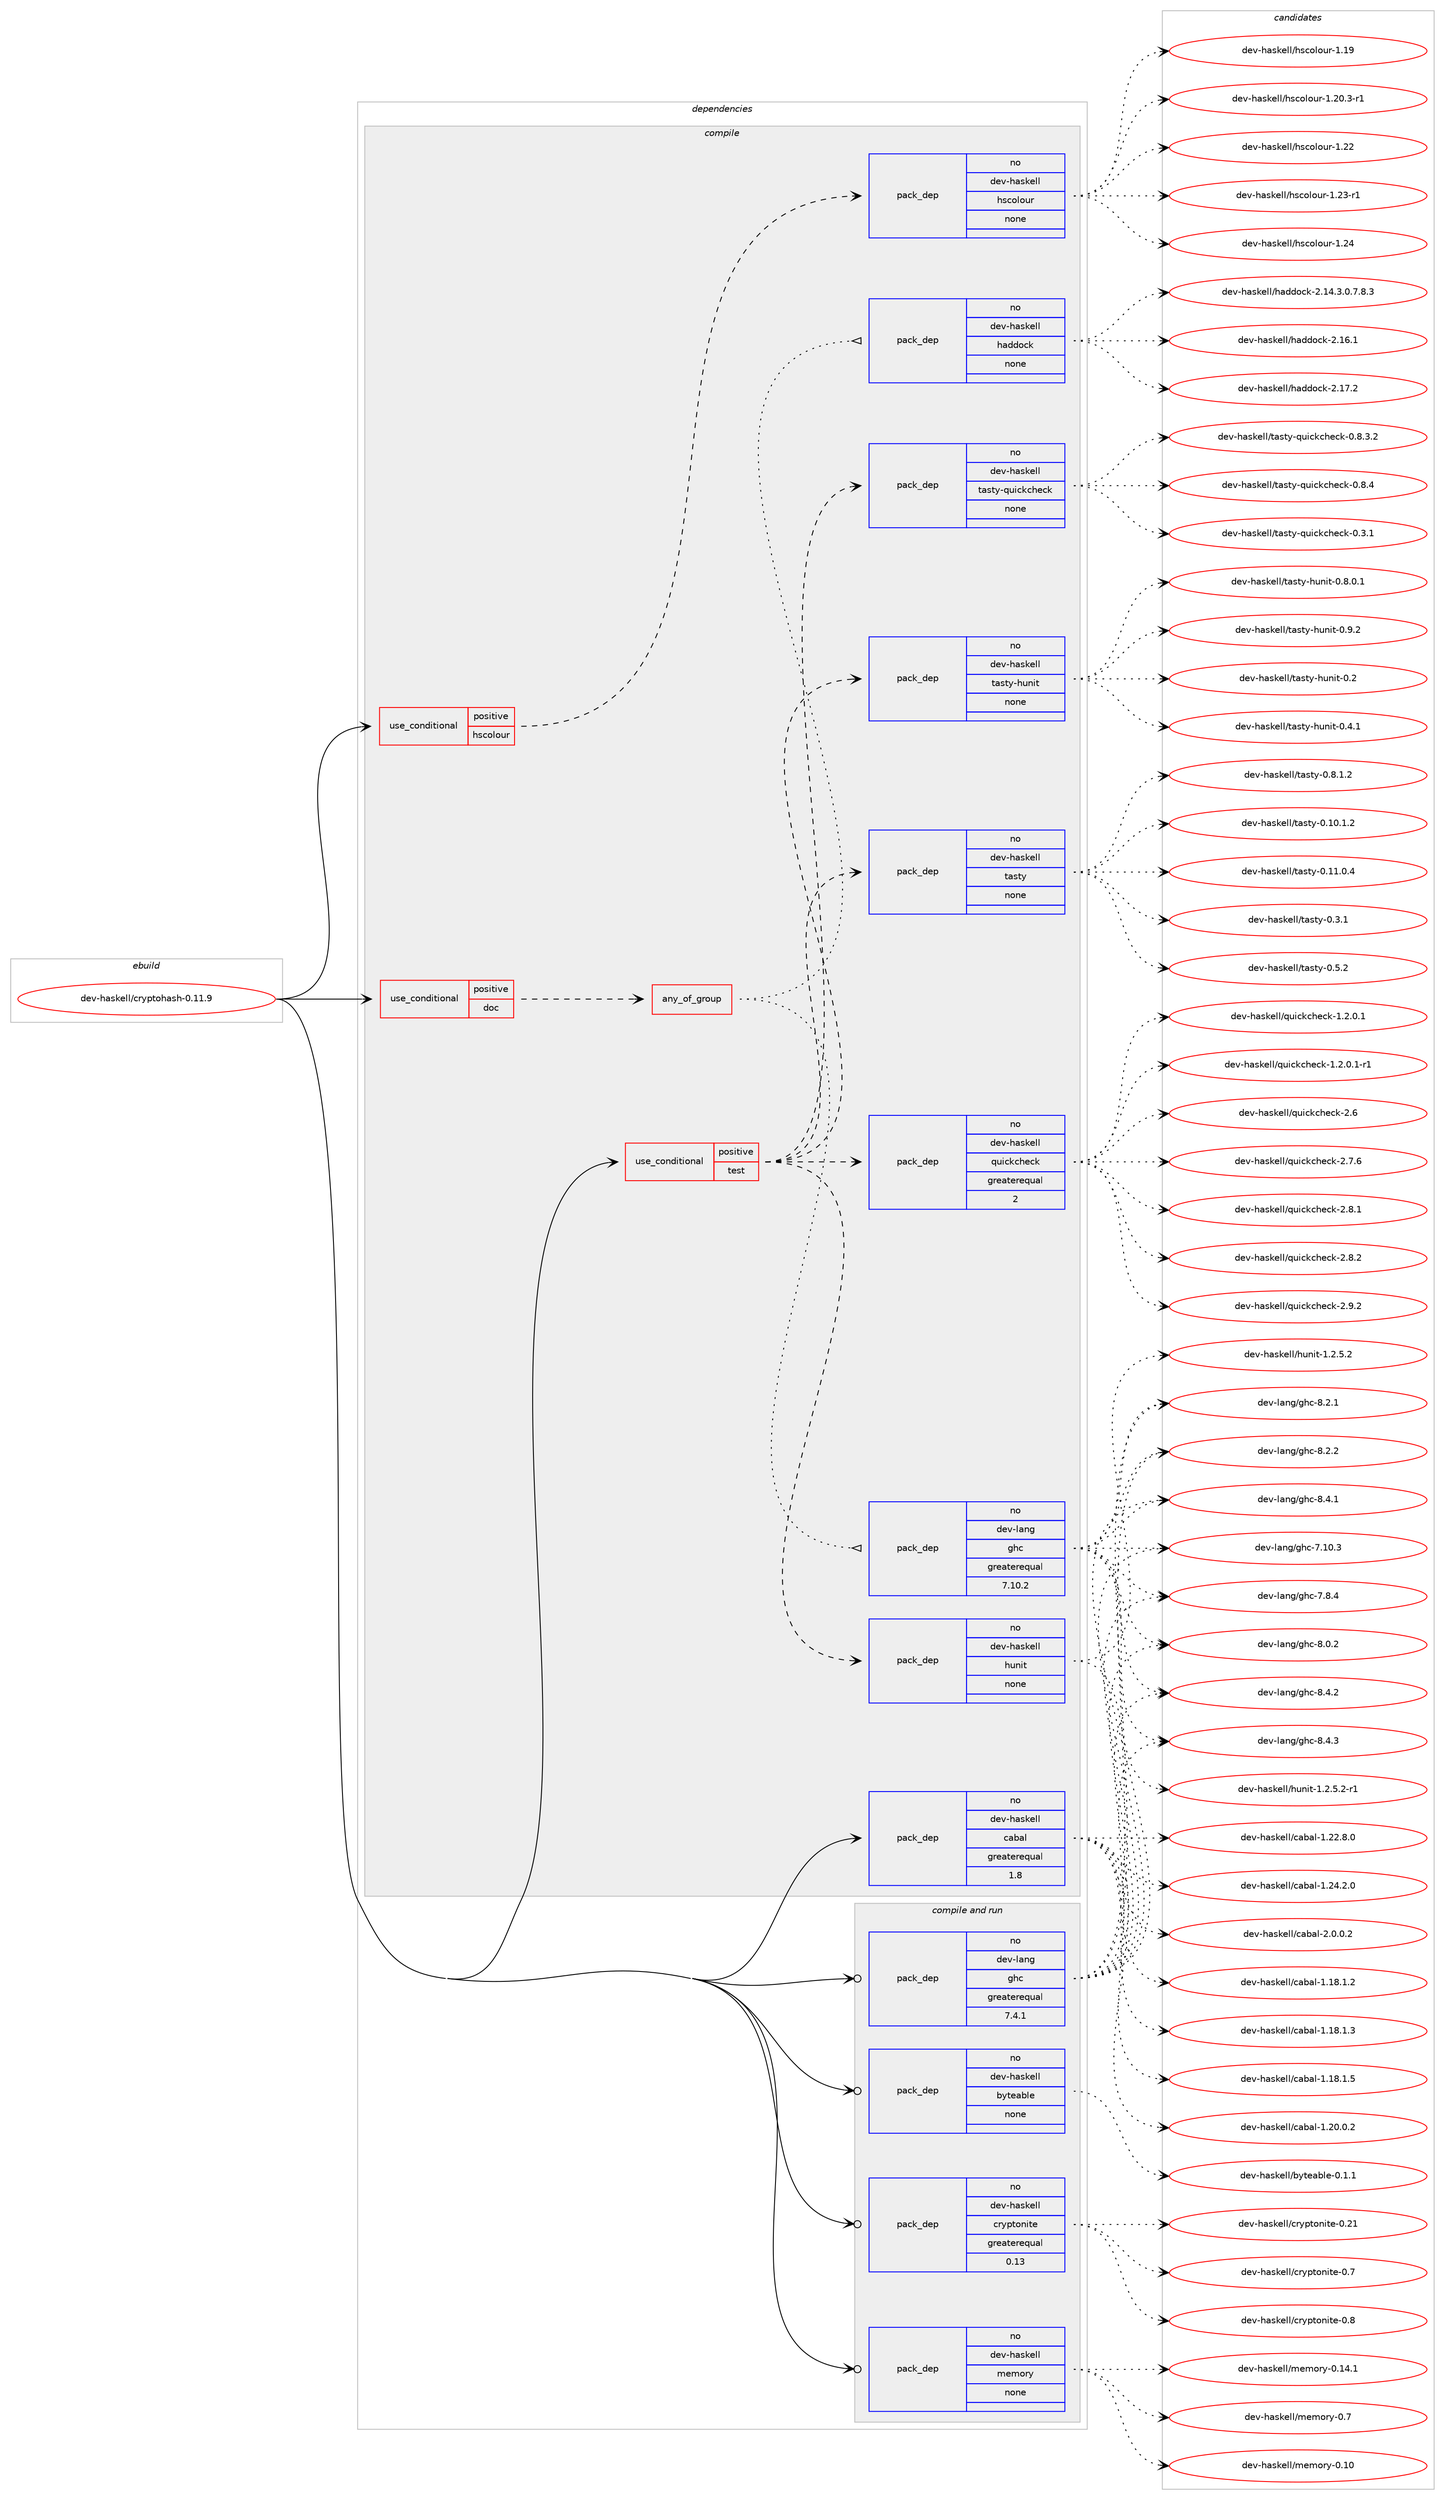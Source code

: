 digraph prolog {

# *************
# Graph options
# *************

newrank=true;
concentrate=true;
compound=true;
graph [rankdir=LR,fontname=Helvetica,fontsize=10,ranksep=1.5];#, ranksep=2.5, nodesep=0.2];
edge  [arrowhead=vee];
node  [fontname=Helvetica,fontsize=10];

# **********
# The ebuild
# **********

subgraph cluster_leftcol {
color=gray;
rank=same;
label=<<i>ebuild</i>>;
id [label="dev-haskell/cryptohash-0.11.9", color=red, width=4, href="../dev-haskell/cryptohash-0.11.9.svg"];
}

# ****************
# The dependencies
# ****************

subgraph cluster_midcol {
color=gray;
label=<<i>dependencies</i>>;
subgraph cluster_compile {
fillcolor="#eeeeee";
style=filled;
label=<<i>compile</i>>;
subgraph cond359232 {
dependency1330387 [label=<<TABLE BORDER="0" CELLBORDER="1" CELLSPACING="0" CELLPADDING="4"><TR><TD ROWSPAN="3" CELLPADDING="10">use_conditional</TD></TR><TR><TD>positive</TD></TR><TR><TD>doc</TD></TR></TABLE>>, shape=none, color=red];
subgraph any20752 {
dependency1330388 [label=<<TABLE BORDER="0" CELLBORDER="1" CELLSPACING="0" CELLPADDING="4"><TR><TD CELLPADDING="10">any_of_group</TD></TR></TABLE>>, shape=none, color=red];subgraph pack949851 {
dependency1330389 [label=<<TABLE BORDER="0" CELLBORDER="1" CELLSPACING="0" CELLPADDING="4" WIDTH="220"><TR><TD ROWSPAN="6" CELLPADDING="30">pack_dep</TD></TR><TR><TD WIDTH="110">no</TD></TR><TR><TD>dev-haskell</TD></TR><TR><TD>haddock</TD></TR><TR><TD>none</TD></TR><TR><TD></TD></TR></TABLE>>, shape=none, color=blue];
}
dependency1330388:e -> dependency1330389:w [weight=20,style="dotted",arrowhead="oinv"];
subgraph pack949852 {
dependency1330390 [label=<<TABLE BORDER="0" CELLBORDER="1" CELLSPACING="0" CELLPADDING="4" WIDTH="220"><TR><TD ROWSPAN="6" CELLPADDING="30">pack_dep</TD></TR><TR><TD WIDTH="110">no</TD></TR><TR><TD>dev-lang</TD></TR><TR><TD>ghc</TD></TR><TR><TD>greaterequal</TD></TR><TR><TD>7.10.2</TD></TR></TABLE>>, shape=none, color=blue];
}
dependency1330388:e -> dependency1330390:w [weight=20,style="dotted",arrowhead="oinv"];
}
dependency1330387:e -> dependency1330388:w [weight=20,style="dashed",arrowhead="vee"];
}
id:e -> dependency1330387:w [weight=20,style="solid",arrowhead="vee"];
subgraph cond359233 {
dependency1330391 [label=<<TABLE BORDER="0" CELLBORDER="1" CELLSPACING="0" CELLPADDING="4"><TR><TD ROWSPAN="3" CELLPADDING="10">use_conditional</TD></TR><TR><TD>positive</TD></TR><TR><TD>hscolour</TD></TR></TABLE>>, shape=none, color=red];
subgraph pack949853 {
dependency1330392 [label=<<TABLE BORDER="0" CELLBORDER="1" CELLSPACING="0" CELLPADDING="4" WIDTH="220"><TR><TD ROWSPAN="6" CELLPADDING="30">pack_dep</TD></TR><TR><TD WIDTH="110">no</TD></TR><TR><TD>dev-haskell</TD></TR><TR><TD>hscolour</TD></TR><TR><TD>none</TD></TR><TR><TD></TD></TR></TABLE>>, shape=none, color=blue];
}
dependency1330391:e -> dependency1330392:w [weight=20,style="dashed",arrowhead="vee"];
}
id:e -> dependency1330391:w [weight=20,style="solid",arrowhead="vee"];
subgraph cond359234 {
dependency1330393 [label=<<TABLE BORDER="0" CELLBORDER="1" CELLSPACING="0" CELLPADDING="4"><TR><TD ROWSPAN="3" CELLPADDING="10">use_conditional</TD></TR><TR><TD>positive</TD></TR><TR><TD>test</TD></TR></TABLE>>, shape=none, color=red];
subgraph pack949854 {
dependency1330394 [label=<<TABLE BORDER="0" CELLBORDER="1" CELLSPACING="0" CELLPADDING="4" WIDTH="220"><TR><TD ROWSPAN="6" CELLPADDING="30">pack_dep</TD></TR><TR><TD WIDTH="110">no</TD></TR><TR><TD>dev-haskell</TD></TR><TR><TD>hunit</TD></TR><TR><TD>none</TD></TR><TR><TD></TD></TR></TABLE>>, shape=none, color=blue];
}
dependency1330393:e -> dependency1330394:w [weight=20,style="dashed",arrowhead="vee"];
subgraph pack949855 {
dependency1330395 [label=<<TABLE BORDER="0" CELLBORDER="1" CELLSPACING="0" CELLPADDING="4" WIDTH="220"><TR><TD ROWSPAN="6" CELLPADDING="30">pack_dep</TD></TR><TR><TD WIDTH="110">no</TD></TR><TR><TD>dev-haskell</TD></TR><TR><TD>quickcheck</TD></TR><TR><TD>greaterequal</TD></TR><TR><TD>2</TD></TR></TABLE>>, shape=none, color=blue];
}
dependency1330393:e -> dependency1330395:w [weight=20,style="dashed",arrowhead="vee"];
subgraph pack949856 {
dependency1330396 [label=<<TABLE BORDER="0" CELLBORDER="1" CELLSPACING="0" CELLPADDING="4" WIDTH="220"><TR><TD ROWSPAN="6" CELLPADDING="30">pack_dep</TD></TR><TR><TD WIDTH="110">no</TD></TR><TR><TD>dev-haskell</TD></TR><TR><TD>tasty</TD></TR><TR><TD>none</TD></TR><TR><TD></TD></TR></TABLE>>, shape=none, color=blue];
}
dependency1330393:e -> dependency1330396:w [weight=20,style="dashed",arrowhead="vee"];
subgraph pack949857 {
dependency1330397 [label=<<TABLE BORDER="0" CELLBORDER="1" CELLSPACING="0" CELLPADDING="4" WIDTH="220"><TR><TD ROWSPAN="6" CELLPADDING="30">pack_dep</TD></TR><TR><TD WIDTH="110">no</TD></TR><TR><TD>dev-haskell</TD></TR><TR><TD>tasty-hunit</TD></TR><TR><TD>none</TD></TR><TR><TD></TD></TR></TABLE>>, shape=none, color=blue];
}
dependency1330393:e -> dependency1330397:w [weight=20,style="dashed",arrowhead="vee"];
subgraph pack949858 {
dependency1330398 [label=<<TABLE BORDER="0" CELLBORDER="1" CELLSPACING="0" CELLPADDING="4" WIDTH="220"><TR><TD ROWSPAN="6" CELLPADDING="30">pack_dep</TD></TR><TR><TD WIDTH="110">no</TD></TR><TR><TD>dev-haskell</TD></TR><TR><TD>tasty-quickcheck</TD></TR><TR><TD>none</TD></TR><TR><TD></TD></TR></TABLE>>, shape=none, color=blue];
}
dependency1330393:e -> dependency1330398:w [weight=20,style="dashed",arrowhead="vee"];
}
id:e -> dependency1330393:w [weight=20,style="solid",arrowhead="vee"];
subgraph pack949859 {
dependency1330399 [label=<<TABLE BORDER="0" CELLBORDER="1" CELLSPACING="0" CELLPADDING="4" WIDTH="220"><TR><TD ROWSPAN="6" CELLPADDING="30">pack_dep</TD></TR><TR><TD WIDTH="110">no</TD></TR><TR><TD>dev-haskell</TD></TR><TR><TD>cabal</TD></TR><TR><TD>greaterequal</TD></TR><TR><TD>1.8</TD></TR></TABLE>>, shape=none, color=blue];
}
id:e -> dependency1330399:w [weight=20,style="solid",arrowhead="vee"];
}
subgraph cluster_compileandrun {
fillcolor="#eeeeee";
style=filled;
label=<<i>compile and run</i>>;
subgraph pack949860 {
dependency1330400 [label=<<TABLE BORDER="0" CELLBORDER="1" CELLSPACING="0" CELLPADDING="4" WIDTH="220"><TR><TD ROWSPAN="6" CELLPADDING="30">pack_dep</TD></TR><TR><TD WIDTH="110">no</TD></TR><TR><TD>dev-haskell</TD></TR><TR><TD>byteable</TD></TR><TR><TD>none</TD></TR><TR><TD></TD></TR></TABLE>>, shape=none, color=blue];
}
id:e -> dependency1330400:w [weight=20,style="solid",arrowhead="odotvee"];
subgraph pack949861 {
dependency1330401 [label=<<TABLE BORDER="0" CELLBORDER="1" CELLSPACING="0" CELLPADDING="4" WIDTH="220"><TR><TD ROWSPAN="6" CELLPADDING="30">pack_dep</TD></TR><TR><TD WIDTH="110">no</TD></TR><TR><TD>dev-haskell</TD></TR><TR><TD>cryptonite</TD></TR><TR><TD>greaterequal</TD></TR><TR><TD>0.13</TD></TR></TABLE>>, shape=none, color=blue];
}
id:e -> dependency1330401:w [weight=20,style="solid",arrowhead="odotvee"];
subgraph pack949862 {
dependency1330402 [label=<<TABLE BORDER="0" CELLBORDER="1" CELLSPACING="0" CELLPADDING="4" WIDTH="220"><TR><TD ROWSPAN="6" CELLPADDING="30">pack_dep</TD></TR><TR><TD WIDTH="110">no</TD></TR><TR><TD>dev-haskell</TD></TR><TR><TD>memory</TD></TR><TR><TD>none</TD></TR><TR><TD></TD></TR></TABLE>>, shape=none, color=blue];
}
id:e -> dependency1330402:w [weight=20,style="solid",arrowhead="odotvee"];
subgraph pack949863 {
dependency1330403 [label=<<TABLE BORDER="0" CELLBORDER="1" CELLSPACING="0" CELLPADDING="4" WIDTH="220"><TR><TD ROWSPAN="6" CELLPADDING="30">pack_dep</TD></TR><TR><TD WIDTH="110">no</TD></TR><TR><TD>dev-lang</TD></TR><TR><TD>ghc</TD></TR><TR><TD>greaterequal</TD></TR><TR><TD>7.4.1</TD></TR></TABLE>>, shape=none, color=blue];
}
id:e -> dependency1330403:w [weight=20,style="solid",arrowhead="odotvee"];
}
subgraph cluster_run {
fillcolor="#eeeeee";
style=filled;
label=<<i>run</i>>;
}
}

# **************
# The candidates
# **************

subgraph cluster_choices {
rank=same;
color=gray;
label=<<i>candidates</i>>;

subgraph choice949851 {
color=black;
nodesep=1;
choice1001011184510497115107101108108471049710010011199107455046495246514648465546564651 [label="dev-haskell/haddock-2.14.3.0.7.8.3", color=red, width=4,href="../dev-haskell/haddock-2.14.3.0.7.8.3.svg"];
choice100101118451049711510710110810847104971001001119910745504649544649 [label="dev-haskell/haddock-2.16.1", color=red, width=4,href="../dev-haskell/haddock-2.16.1.svg"];
choice100101118451049711510710110810847104971001001119910745504649554650 [label="dev-haskell/haddock-2.17.2", color=red, width=4,href="../dev-haskell/haddock-2.17.2.svg"];
dependency1330389:e -> choice1001011184510497115107101108108471049710010011199107455046495246514648465546564651:w [style=dotted,weight="100"];
dependency1330389:e -> choice100101118451049711510710110810847104971001001119910745504649544649:w [style=dotted,weight="100"];
dependency1330389:e -> choice100101118451049711510710110810847104971001001119910745504649554650:w [style=dotted,weight="100"];
}
subgraph choice949852 {
color=black;
nodesep=1;
choice1001011184510897110103471031049945554649484651 [label="dev-lang/ghc-7.10.3", color=red, width=4,href="../dev-lang/ghc-7.10.3.svg"];
choice10010111845108971101034710310499455546564652 [label="dev-lang/ghc-7.8.4", color=red, width=4,href="../dev-lang/ghc-7.8.4.svg"];
choice10010111845108971101034710310499455646484650 [label="dev-lang/ghc-8.0.2", color=red, width=4,href="../dev-lang/ghc-8.0.2.svg"];
choice10010111845108971101034710310499455646504649 [label="dev-lang/ghc-8.2.1", color=red, width=4,href="../dev-lang/ghc-8.2.1.svg"];
choice10010111845108971101034710310499455646504650 [label="dev-lang/ghc-8.2.2", color=red, width=4,href="../dev-lang/ghc-8.2.2.svg"];
choice10010111845108971101034710310499455646524649 [label="dev-lang/ghc-8.4.1", color=red, width=4,href="../dev-lang/ghc-8.4.1.svg"];
choice10010111845108971101034710310499455646524650 [label="dev-lang/ghc-8.4.2", color=red, width=4,href="../dev-lang/ghc-8.4.2.svg"];
choice10010111845108971101034710310499455646524651 [label="dev-lang/ghc-8.4.3", color=red, width=4,href="../dev-lang/ghc-8.4.3.svg"];
dependency1330390:e -> choice1001011184510897110103471031049945554649484651:w [style=dotted,weight="100"];
dependency1330390:e -> choice10010111845108971101034710310499455546564652:w [style=dotted,weight="100"];
dependency1330390:e -> choice10010111845108971101034710310499455646484650:w [style=dotted,weight="100"];
dependency1330390:e -> choice10010111845108971101034710310499455646504649:w [style=dotted,weight="100"];
dependency1330390:e -> choice10010111845108971101034710310499455646504650:w [style=dotted,weight="100"];
dependency1330390:e -> choice10010111845108971101034710310499455646524649:w [style=dotted,weight="100"];
dependency1330390:e -> choice10010111845108971101034710310499455646524650:w [style=dotted,weight="100"];
dependency1330390:e -> choice10010111845108971101034710310499455646524651:w [style=dotted,weight="100"];
}
subgraph choice949853 {
color=black;
nodesep=1;
choice100101118451049711510710110810847104115991111081111171144549464957 [label="dev-haskell/hscolour-1.19", color=red, width=4,href="../dev-haskell/hscolour-1.19.svg"];
choice10010111845104971151071011081084710411599111108111117114454946504846514511449 [label="dev-haskell/hscolour-1.20.3-r1", color=red, width=4,href="../dev-haskell/hscolour-1.20.3-r1.svg"];
choice100101118451049711510710110810847104115991111081111171144549465050 [label="dev-haskell/hscolour-1.22", color=red, width=4,href="../dev-haskell/hscolour-1.22.svg"];
choice1001011184510497115107101108108471041159911110811111711445494650514511449 [label="dev-haskell/hscolour-1.23-r1", color=red, width=4,href="../dev-haskell/hscolour-1.23-r1.svg"];
choice100101118451049711510710110810847104115991111081111171144549465052 [label="dev-haskell/hscolour-1.24", color=red, width=4,href="../dev-haskell/hscolour-1.24.svg"];
dependency1330392:e -> choice100101118451049711510710110810847104115991111081111171144549464957:w [style=dotted,weight="100"];
dependency1330392:e -> choice10010111845104971151071011081084710411599111108111117114454946504846514511449:w [style=dotted,weight="100"];
dependency1330392:e -> choice100101118451049711510710110810847104115991111081111171144549465050:w [style=dotted,weight="100"];
dependency1330392:e -> choice1001011184510497115107101108108471041159911110811111711445494650514511449:w [style=dotted,weight="100"];
dependency1330392:e -> choice100101118451049711510710110810847104115991111081111171144549465052:w [style=dotted,weight="100"];
}
subgraph choice949854 {
color=black;
nodesep=1;
choice1001011184510497115107101108108471041171101051164549465046534650 [label="dev-haskell/hunit-1.2.5.2", color=red, width=4,href="../dev-haskell/hunit-1.2.5.2.svg"];
choice10010111845104971151071011081084710411711010511645494650465346504511449 [label="dev-haskell/hunit-1.2.5.2-r1", color=red, width=4,href="../dev-haskell/hunit-1.2.5.2-r1.svg"];
dependency1330394:e -> choice1001011184510497115107101108108471041171101051164549465046534650:w [style=dotted,weight="100"];
dependency1330394:e -> choice10010111845104971151071011081084710411711010511645494650465346504511449:w [style=dotted,weight="100"];
}
subgraph choice949855 {
color=black;
nodesep=1;
choice1001011184510497115107101108108471131171059910799104101991074549465046484649 [label="dev-haskell/quickcheck-1.2.0.1", color=red, width=4,href="../dev-haskell/quickcheck-1.2.0.1.svg"];
choice10010111845104971151071011081084711311710599107991041019910745494650464846494511449 [label="dev-haskell/quickcheck-1.2.0.1-r1", color=red, width=4,href="../dev-haskell/quickcheck-1.2.0.1-r1.svg"];
choice10010111845104971151071011081084711311710599107991041019910745504654 [label="dev-haskell/quickcheck-2.6", color=red, width=4,href="../dev-haskell/quickcheck-2.6.svg"];
choice100101118451049711510710110810847113117105991079910410199107455046554654 [label="dev-haskell/quickcheck-2.7.6", color=red, width=4,href="../dev-haskell/quickcheck-2.7.6.svg"];
choice100101118451049711510710110810847113117105991079910410199107455046564649 [label="dev-haskell/quickcheck-2.8.1", color=red, width=4,href="../dev-haskell/quickcheck-2.8.1.svg"];
choice100101118451049711510710110810847113117105991079910410199107455046564650 [label="dev-haskell/quickcheck-2.8.2", color=red, width=4,href="../dev-haskell/quickcheck-2.8.2.svg"];
choice100101118451049711510710110810847113117105991079910410199107455046574650 [label="dev-haskell/quickcheck-2.9.2", color=red, width=4,href="../dev-haskell/quickcheck-2.9.2.svg"];
dependency1330395:e -> choice1001011184510497115107101108108471131171059910799104101991074549465046484649:w [style=dotted,weight="100"];
dependency1330395:e -> choice10010111845104971151071011081084711311710599107991041019910745494650464846494511449:w [style=dotted,weight="100"];
dependency1330395:e -> choice10010111845104971151071011081084711311710599107991041019910745504654:w [style=dotted,weight="100"];
dependency1330395:e -> choice100101118451049711510710110810847113117105991079910410199107455046554654:w [style=dotted,weight="100"];
dependency1330395:e -> choice100101118451049711510710110810847113117105991079910410199107455046564649:w [style=dotted,weight="100"];
dependency1330395:e -> choice100101118451049711510710110810847113117105991079910410199107455046564650:w [style=dotted,weight="100"];
dependency1330395:e -> choice100101118451049711510710110810847113117105991079910410199107455046574650:w [style=dotted,weight="100"];
}
subgraph choice949856 {
color=black;
nodesep=1;
choice10010111845104971151071011081084711697115116121454846494846494650 [label="dev-haskell/tasty-0.10.1.2", color=red, width=4,href="../dev-haskell/tasty-0.10.1.2.svg"];
choice10010111845104971151071011081084711697115116121454846494946484652 [label="dev-haskell/tasty-0.11.0.4", color=red, width=4,href="../dev-haskell/tasty-0.11.0.4.svg"];
choice10010111845104971151071011081084711697115116121454846514649 [label="dev-haskell/tasty-0.3.1", color=red, width=4,href="../dev-haskell/tasty-0.3.1.svg"];
choice10010111845104971151071011081084711697115116121454846534650 [label="dev-haskell/tasty-0.5.2", color=red, width=4,href="../dev-haskell/tasty-0.5.2.svg"];
choice100101118451049711510710110810847116971151161214548465646494650 [label="dev-haskell/tasty-0.8.1.2", color=red, width=4,href="../dev-haskell/tasty-0.8.1.2.svg"];
dependency1330396:e -> choice10010111845104971151071011081084711697115116121454846494846494650:w [style=dotted,weight="100"];
dependency1330396:e -> choice10010111845104971151071011081084711697115116121454846494946484652:w [style=dotted,weight="100"];
dependency1330396:e -> choice10010111845104971151071011081084711697115116121454846514649:w [style=dotted,weight="100"];
dependency1330396:e -> choice10010111845104971151071011081084711697115116121454846534650:w [style=dotted,weight="100"];
dependency1330396:e -> choice100101118451049711510710110810847116971151161214548465646494650:w [style=dotted,weight="100"];
}
subgraph choice949857 {
color=black;
nodesep=1;
choice100101118451049711510710110810847116971151161214510411711010511645484650 [label="dev-haskell/tasty-hunit-0.2", color=red, width=4,href="../dev-haskell/tasty-hunit-0.2.svg"];
choice1001011184510497115107101108108471169711511612145104117110105116454846524649 [label="dev-haskell/tasty-hunit-0.4.1", color=red, width=4,href="../dev-haskell/tasty-hunit-0.4.1.svg"];
choice10010111845104971151071011081084711697115116121451041171101051164548465646484649 [label="dev-haskell/tasty-hunit-0.8.0.1", color=red, width=4,href="../dev-haskell/tasty-hunit-0.8.0.1.svg"];
choice1001011184510497115107101108108471169711511612145104117110105116454846574650 [label="dev-haskell/tasty-hunit-0.9.2", color=red, width=4,href="../dev-haskell/tasty-hunit-0.9.2.svg"];
dependency1330397:e -> choice100101118451049711510710110810847116971151161214510411711010511645484650:w [style=dotted,weight="100"];
dependency1330397:e -> choice1001011184510497115107101108108471169711511612145104117110105116454846524649:w [style=dotted,weight="100"];
dependency1330397:e -> choice10010111845104971151071011081084711697115116121451041171101051164548465646484649:w [style=dotted,weight="100"];
dependency1330397:e -> choice1001011184510497115107101108108471169711511612145104117110105116454846574650:w [style=dotted,weight="100"];
}
subgraph choice949858 {
color=black;
nodesep=1;
choice1001011184510497115107101108108471169711511612145113117105991079910410199107454846514649 [label="dev-haskell/tasty-quickcheck-0.3.1", color=red, width=4,href="../dev-haskell/tasty-quickcheck-0.3.1.svg"];
choice10010111845104971151071011081084711697115116121451131171059910799104101991074548465646514650 [label="dev-haskell/tasty-quickcheck-0.8.3.2", color=red, width=4,href="../dev-haskell/tasty-quickcheck-0.8.3.2.svg"];
choice1001011184510497115107101108108471169711511612145113117105991079910410199107454846564652 [label="dev-haskell/tasty-quickcheck-0.8.4", color=red, width=4,href="../dev-haskell/tasty-quickcheck-0.8.4.svg"];
dependency1330398:e -> choice1001011184510497115107101108108471169711511612145113117105991079910410199107454846514649:w [style=dotted,weight="100"];
dependency1330398:e -> choice10010111845104971151071011081084711697115116121451131171059910799104101991074548465646514650:w [style=dotted,weight="100"];
dependency1330398:e -> choice1001011184510497115107101108108471169711511612145113117105991079910410199107454846564652:w [style=dotted,weight="100"];
}
subgraph choice949859 {
color=black;
nodesep=1;
choice10010111845104971151071011081084799979897108454946495646494650 [label="dev-haskell/cabal-1.18.1.2", color=red, width=4,href="../dev-haskell/cabal-1.18.1.2.svg"];
choice10010111845104971151071011081084799979897108454946495646494651 [label="dev-haskell/cabal-1.18.1.3", color=red, width=4,href="../dev-haskell/cabal-1.18.1.3.svg"];
choice10010111845104971151071011081084799979897108454946495646494653 [label="dev-haskell/cabal-1.18.1.5", color=red, width=4,href="../dev-haskell/cabal-1.18.1.5.svg"];
choice10010111845104971151071011081084799979897108454946504846484650 [label="dev-haskell/cabal-1.20.0.2", color=red, width=4,href="../dev-haskell/cabal-1.20.0.2.svg"];
choice10010111845104971151071011081084799979897108454946505046564648 [label="dev-haskell/cabal-1.22.8.0", color=red, width=4,href="../dev-haskell/cabal-1.22.8.0.svg"];
choice10010111845104971151071011081084799979897108454946505246504648 [label="dev-haskell/cabal-1.24.2.0", color=red, width=4,href="../dev-haskell/cabal-1.24.2.0.svg"];
choice100101118451049711510710110810847999798971084550464846484650 [label="dev-haskell/cabal-2.0.0.2", color=red, width=4,href="../dev-haskell/cabal-2.0.0.2.svg"];
dependency1330399:e -> choice10010111845104971151071011081084799979897108454946495646494650:w [style=dotted,weight="100"];
dependency1330399:e -> choice10010111845104971151071011081084799979897108454946495646494651:w [style=dotted,weight="100"];
dependency1330399:e -> choice10010111845104971151071011081084799979897108454946495646494653:w [style=dotted,weight="100"];
dependency1330399:e -> choice10010111845104971151071011081084799979897108454946504846484650:w [style=dotted,weight="100"];
dependency1330399:e -> choice10010111845104971151071011081084799979897108454946505046564648:w [style=dotted,weight="100"];
dependency1330399:e -> choice10010111845104971151071011081084799979897108454946505246504648:w [style=dotted,weight="100"];
dependency1330399:e -> choice100101118451049711510710110810847999798971084550464846484650:w [style=dotted,weight="100"];
}
subgraph choice949860 {
color=black;
nodesep=1;
choice100101118451049711510710110810847981211161019798108101454846494649 [label="dev-haskell/byteable-0.1.1", color=red, width=4,href="../dev-haskell/byteable-0.1.1.svg"];
dependency1330400:e -> choice100101118451049711510710110810847981211161019798108101454846494649:w [style=dotted,weight="100"];
}
subgraph choice949861 {
color=black;
nodesep=1;
choice100101118451049711510710110810847991141211121161111101051161014548465049 [label="dev-haskell/cryptonite-0.21", color=red, width=4,href="../dev-haskell/cryptonite-0.21.svg"];
choice1001011184510497115107101108108479911412111211611111010511610145484655 [label="dev-haskell/cryptonite-0.7", color=red, width=4,href="../dev-haskell/cryptonite-0.7.svg"];
choice1001011184510497115107101108108479911412111211611111010511610145484656 [label="dev-haskell/cryptonite-0.8", color=red, width=4,href="../dev-haskell/cryptonite-0.8.svg"];
dependency1330401:e -> choice100101118451049711510710110810847991141211121161111101051161014548465049:w [style=dotted,weight="100"];
dependency1330401:e -> choice1001011184510497115107101108108479911412111211611111010511610145484655:w [style=dotted,weight="100"];
dependency1330401:e -> choice1001011184510497115107101108108479911412111211611111010511610145484656:w [style=dotted,weight="100"];
}
subgraph choice949862 {
color=black;
nodesep=1;
choice1001011184510497115107101108108471091011091111141214548464948 [label="dev-haskell/memory-0.10", color=red, width=4,href="../dev-haskell/memory-0.10.svg"];
choice10010111845104971151071011081084710910110911111412145484649524649 [label="dev-haskell/memory-0.14.1", color=red, width=4,href="../dev-haskell/memory-0.14.1.svg"];
choice10010111845104971151071011081084710910110911111412145484655 [label="dev-haskell/memory-0.7", color=red, width=4,href="../dev-haskell/memory-0.7.svg"];
dependency1330402:e -> choice1001011184510497115107101108108471091011091111141214548464948:w [style=dotted,weight="100"];
dependency1330402:e -> choice10010111845104971151071011081084710910110911111412145484649524649:w [style=dotted,weight="100"];
dependency1330402:e -> choice10010111845104971151071011081084710910110911111412145484655:w [style=dotted,weight="100"];
}
subgraph choice949863 {
color=black;
nodesep=1;
choice1001011184510897110103471031049945554649484651 [label="dev-lang/ghc-7.10.3", color=red, width=4,href="../dev-lang/ghc-7.10.3.svg"];
choice10010111845108971101034710310499455546564652 [label="dev-lang/ghc-7.8.4", color=red, width=4,href="../dev-lang/ghc-7.8.4.svg"];
choice10010111845108971101034710310499455646484650 [label="dev-lang/ghc-8.0.2", color=red, width=4,href="../dev-lang/ghc-8.0.2.svg"];
choice10010111845108971101034710310499455646504649 [label="dev-lang/ghc-8.2.1", color=red, width=4,href="../dev-lang/ghc-8.2.1.svg"];
choice10010111845108971101034710310499455646504650 [label="dev-lang/ghc-8.2.2", color=red, width=4,href="../dev-lang/ghc-8.2.2.svg"];
choice10010111845108971101034710310499455646524649 [label="dev-lang/ghc-8.4.1", color=red, width=4,href="../dev-lang/ghc-8.4.1.svg"];
choice10010111845108971101034710310499455646524650 [label="dev-lang/ghc-8.4.2", color=red, width=4,href="../dev-lang/ghc-8.4.2.svg"];
choice10010111845108971101034710310499455646524651 [label="dev-lang/ghc-8.4.3", color=red, width=4,href="../dev-lang/ghc-8.4.3.svg"];
dependency1330403:e -> choice1001011184510897110103471031049945554649484651:w [style=dotted,weight="100"];
dependency1330403:e -> choice10010111845108971101034710310499455546564652:w [style=dotted,weight="100"];
dependency1330403:e -> choice10010111845108971101034710310499455646484650:w [style=dotted,weight="100"];
dependency1330403:e -> choice10010111845108971101034710310499455646504649:w [style=dotted,weight="100"];
dependency1330403:e -> choice10010111845108971101034710310499455646504650:w [style=dotted,weight="100"];
dependency1330403:e -> choice10010111845108971101034710310499455646524649:w [style=dotted,weight="100"];
dependency1330403:e -> choice10010111845108971101034710310499455646524650:w [style=dotted,weight="100"];
dependency1330403:e -> choice10010111845108971101034710310499455646524651:w [style=dotted,weight="100"];
}
}

}
